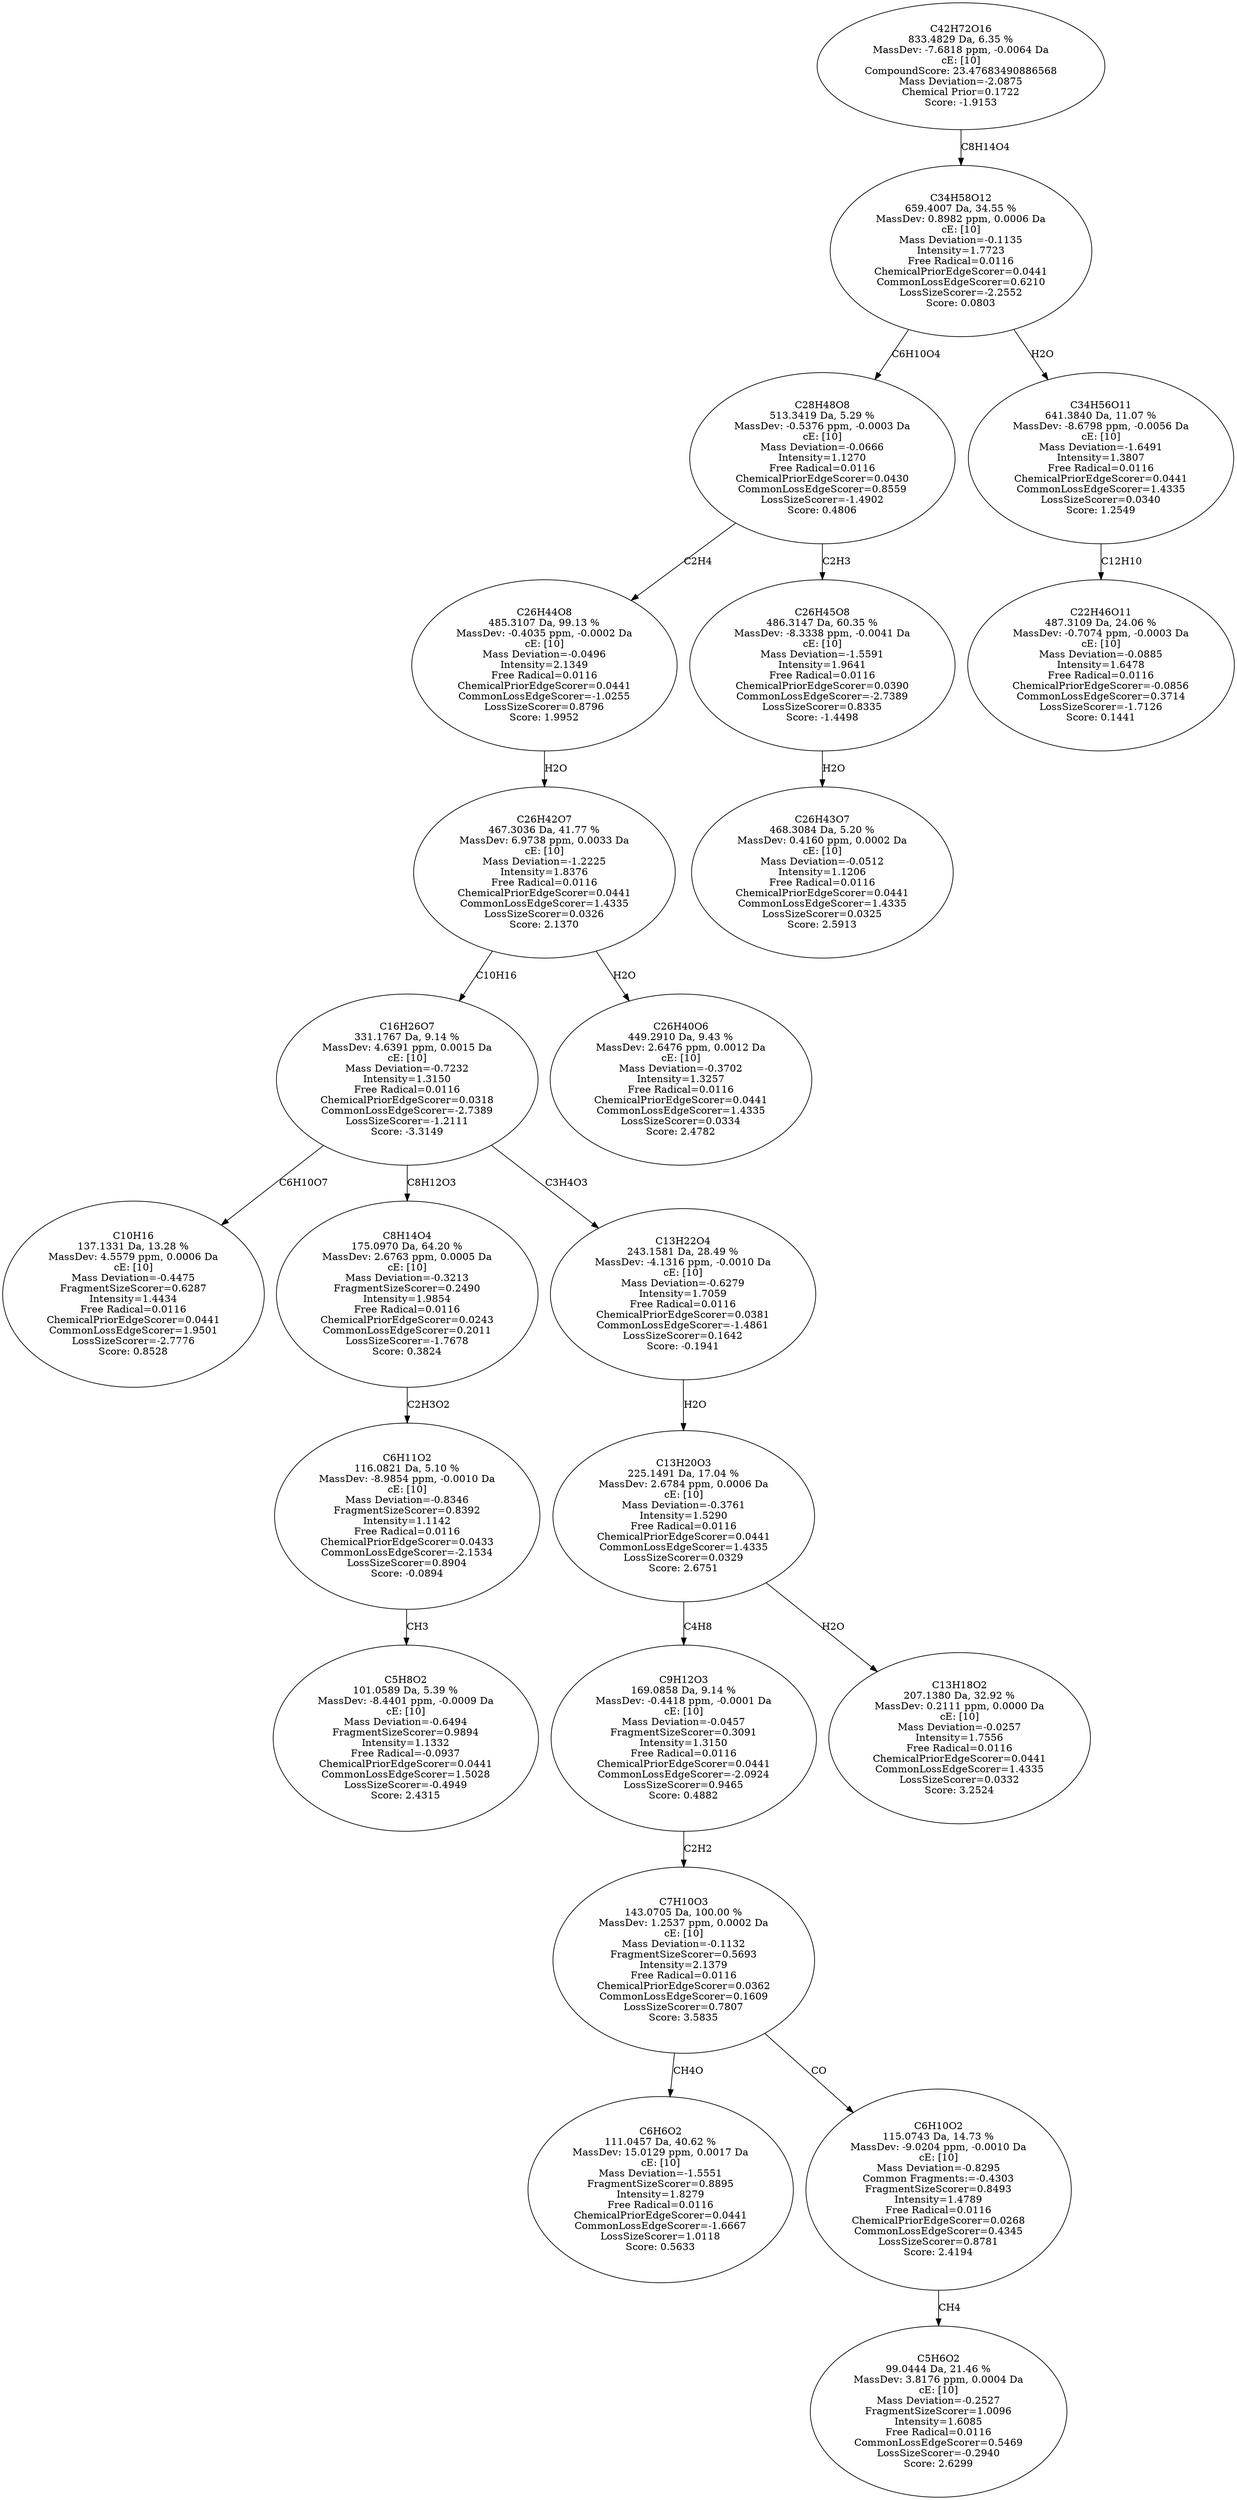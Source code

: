 strict digraph {
v1 [label="C10H16\n137.1331 Da, 13.28 %\nMassDev: 4.5579 ppm, 0.0006 Da\ncE: [10]\nMass Deviation=-0.4475\nFragmentSizeScorer=0.6287\nIntensity=1.4434\nFree Radical=0.0116\nChemicalPriorEdgeScorer=0.0441\nCommonLossEdgeScorer=1.9501\nLossSizeScorer=-2.7776\nScore: 0.8528"];
v2 [label="C5H8O2\n101.0589 Da, 5.39 %\nMassDev: -8.4401 ppm, -0.0009 Da\ncE: [10]\nMass Deviation=-0.6494\nFragmentSizeScorer=0.9894\nIntensity=1.1332\nFree Radical=-0.0937\nChemicalPriorEdgeScorer=0.0441\nCommonLossEdgeScorer=1.5028\nLossSizeScorer=-0.4949\nScore: 2.4315"];
v3 [label="C6H11O2\n116.0821 Da, 5.10 %\nMassDev: -8.9854 ppm, -0.0010 Da\ncE: [10]\nMass Deviation=-0.8346\nFragmentSizeScorer=0.8392\nIntensity=1.1142\nFree Radical=0.0116\nChemicalPriorEdgeScorer=0.0433\nCommonLossEdgeScorer=-2.1534\nLossSizeScorer=0.8904\nScore: -0.0894"];
v4 [label="C8H14O4\n175.0970 Da, 64.20 %\nMassDev: 2.6763 ppm, 0.0005 Da\ncE: [10]\nMass Deviation=-0.3213\nFragmentSizeScorer=0.2490\nIntensity=1.9854\nFree Radical=0.0116\nChemicalPriorEdgeScorer=0.0243\nCommonLossEdgeScorer=0.2011\nLossSizeScorer=-1.7678\nScore: 0.3824"];
v5 [label="C6H6O2\n111.0457 Da, 40.62 %\nMassDev: 15.0129 ppm, 0.0017 Da\ncE: [10]\nMass Deviation=-1.5551\nFragmentSizeScorer=0.8895\nIntensity=1.8279\nFree Radical=0.0116\nChemicalPriorEdgeScorer=0.0441\nCommonLossEdgeScorer=-1.6667\nLossSizeScorer=1.0118\nScore: 0.5633"];
v6 [label="C5H6O2\n99.0444 Da, 21.46 %\nMassDev: 3.8176 ppm, 0.0004 Da\ncE: [10]\nMass Deviation=-0.2527\nFragmentSizeScorer=1.0096\nIntensity=1.6085\nFree Radical=0.0116\nCommonLossEdgeScorer=0.5469\nLossSizeScorer=-0.2940\nScore: 2.6299"];
v7 [label="C6H10O2\n115.0743 Da, 14.73 %\nMassDev: -9.0204 ppm, -0.0010 Da\ncE: [10]\nMass Deviation=-0.8295\nCommon Fragments:=-0.4303\nFragmentSizeScorer=0.8493\nIntensity=1.4789\nFree Radical=0.0116\nChemicalPriorEdgeScorer=0.0268\nCommonLossEdgeScorer=0.4345\nLossSizeScorer=0.8781\nScore: 2.4194"];
v8 [label="C7H10O3\n143.0705 Da, 100.00 %\nMassDev: 1.2537 ppm, 0.0002 Da\ncE: [10]\nMass Deviation=-0.1132\nFragmentSizeScorer=0.5693\nIntensity=2.1379\nFree Radical=0.0116\nChemicalPriorEdgeScorer=0.0362\nCommonLossEdgeScorer=0.1609\nLossSizeScorer=0.7807\nScore: 3.5835"];
v9 [label="C9H12O3\n169.0858 Da, 9.14 %\nMassDev: -0.4418 ppm, -0.0001 Da\ncE: [10]\nMass Deviation=-0.0457\nFragmentSizeScorer=0.3091\nIntensity=1.3150\nFree Radical=0.0116\nChemicalPriorEdgeScorer=0.0441\nCommonLossEdgeScorer=-2.0924\nLossSizeScorer=0.9465\nScore: 0.4882"];
v10 [label="C13H18O2\n207.1380 Da, 32.92 %\nMassDev: 0.2111 ppm, 0.0000 Da\ncE: [10]\nMass Deviation=-0.0257\nIntensity=1.7556\nFree Radical=0.0116\nChemicalPriorEdgeScorer=0.0441\nCommonLossEdgeScorer=1.4335\nLossSizeScorer=0.0332\nScore: 3.2524"];
v11 [label="C13H20O3\n225.1491 Da, 17.04 %\nMassDev: 2.6784 ppm, 0.0006 Da\ncE: [10]\nMass Deviation=-0.3761\nIntensity=1.5290\nFree Radical=0.0116\nChemicalPriorEdgeScorer=0.0441\nCommonLossEdgeScorer=1.4335\nLossSizeScorer=0.0329\nScore: 2.6751"];
v12 [label="C13H22O4\n243.1581 Da, 28.49 %\nMassDev: -4.1316 ppm, -0.0010 Da\ncE: [10]\nMass Deviation=-0.6279\nIntensity=1.7059\nFree Radical=0.0116\nChemicalPriorEdgeScorer=0.0381\nCommonLossEdgeScorer=-1.4861\nLossSizeScorer=0.1642\nScore: -0.1941"];
v13 [label="C16H26O7\n331.1767 Da, 9.14 %\nMassDev: 4.6391 ppm, 0.0015 Da\ncE: [10]\nMass Deviation=-0.7232\nIntensity=1.3150\nFree Radical=0.0116\nChemicalPriorEdgeScorer=0.0318\nCommonLossEdgeScorer=-2.7389\nLossSizeScorer=-1.2111\nScore: -3.3149"];
v14 [label="C26H40O6\n449.2910 Da, 9.43 %\nMassDev: 2.6476 ppm, 0.0012 Da\ncE: [10]\nMass Deviation=-0.3702\nIntensity=1.3257\nFree Radical=0.0116\nChemicalPriorEdgeScorer=0.0441\nCommonLossEdgeScorer=1.4335\nLossSizeScorer=0.0334\nScore: 2.4782"];
v15 [label="C26H42O7\n467.3036 Da, 41.77 %\nMassDev: 6.9738 ppm, 0.0033 Da\ncE: [10]\nMass Deviation=-1.2225\nIntensity=1.8376\nFree Radical=0.0116\nChemicalPriorEdgeScorer=0.0441\nCommonLossEdgeScorer=1.4335\nLossSizeScorer=0.0326\nScore: 2.1370"];
v16 [label="C26H44O8\n485.3107 Da, 99.13 %\nMassDev: -0.4035 ppm, -0.0002 Da\ncE: [10]\nMass Deviation=-0.0496\nIntensity=2.1349\nFree Radical=0.0116\nChemicalPriorEdgeScorer=0.0441\nCommonLossEdgeScorer=-1.0255\nLossSizeScorer=0.8796\nScore: 1.9952"];
v17 [label="C26H43O7\n468.3084 Da, 5.20 %\nMassDev: 0.4160 ppm, 0.0002 Da\ncE: [10]\nMass Deviation=-0.0512\nIntensity=1.1206\nFree Radical=0.0116\nChemicalPriorEdgeScorer=0.0441\nCommonLossEdgeScorer=1.4335\nLossSizeScorer=0.0325\nScore: 2.5913"];
v18 [label="C26H45O8\n486.3147 Da, 60.35 %\nMassDev: -8.3338 ppm, -0.0041 Da\ncE: [10]\nMass Deviation=-1.5591\nIntensity=1.9641\nFree Radical=0.0116\nChemicalPriorEdgeScorer=0.0390\nCommonLossEdgeScorer=-2.7389\nLossSizeScorer=0.8335\nScore: -1.4498"];
v19 [label="C28H48O8\n513.3419 Da, 5.29 %\nMassDev: -0.5376 ppm, -0.0003 Da\ncE: [10]\nMass Deviation=-0.0666\nIntensity=1.1270\nFree Radical=0.0116\nChemicalPriorEdgeScorer=0.0430\nCommonLossEdgeScorer=0.8559\nLossSizeScorer=-1.4902\nScore: 0.4806"];
v20 [label="C22H46O11\n487.3109 Da, 24.06 %\nMassDev: -0.7074 ppm, -0.0003 Da\ncE: [10]\nMass Deviation=-0.0885\nIntensity=1.6478\nFree Radical=0.0116\nChemicalPriorEdgeScorer=-0.0856\nCommonLossEdgeScorer=0.3714\nLossSizeScorer=-1.7126\nScore: 0.1441"];
v21 [label="C34H56O11\n641.3840 Da, 11.07 %\nMassDev: -8.6798 ppm, -0.0056 Da\ncE: [10]\nMass Deviation=-1.6491\nIntensity=1.3807\nFree Radical=0.0116\nChemicalPriorEdgeScorer=0.0441\nCommonLossEdgeScorer=1.4335\nLossSizeScorer=0.0340\nScore: 1.2549"];
v22 [label="C34H58O12\n659.4007 Da, 34.55 %\nMassDev: 0.8982 ppm, 0.0006 Da\ncE: [10]\nMass Deviation=-0.1135\nIntensity=1.7723\nFree Radical=0.0116\nChemicalPriorEdgeScorer=0.0441\nCommonLossEdgeScorer=0.6210\nLossSizeScorer=-2.2552\nScore: 0.0803"];
v23 [label="C42H72O16\n833.4829 Da, 6.35 %\nMassDev: -7.6818 ppm, -0.0064 Da\ncE: [10]\nCompoundScore: 23.47683490886568\nMass Deviation=-2.0875\nChemical Prior=0.1722\nScore: -1.9153"];
v13 -> v1 [label="C6H10O7"];
v3 -> v2 [label="CH3"];
v4 -> v3 [label="C2H3O2"];
v13 -> v4 [label="C8H12O3"];
v8 -> v5 [label="CH4O"];
v7 -> v6 [label="CH4"];
v8 -> v7 [label="CO"];
v9 -> v8 [label="C2H2"];
v11 -> v9 [label="C4H8"];
v11 -> v10 [label="H2O"];
v12 -> v11 [label="H2O"];
v13 -> v12 [label="C3H4O3"];
v15 -> v13 [label="C10H16"];
v15 -> v14 [label="H2O"];
v16 -> v15 [label="H2O"];
v19 -> v16 [label="C2H4"];
v18 -> v17 [label="H2O"];
v19 -> v18 [label="C2H3"];
v22 -> v19 [label="C6H10O4"];
v21 -> v20 [label="C12H10"];
v22 -> v21 [label="H2O"];
v23 -> v22 [label="C8H14O4"];
}
